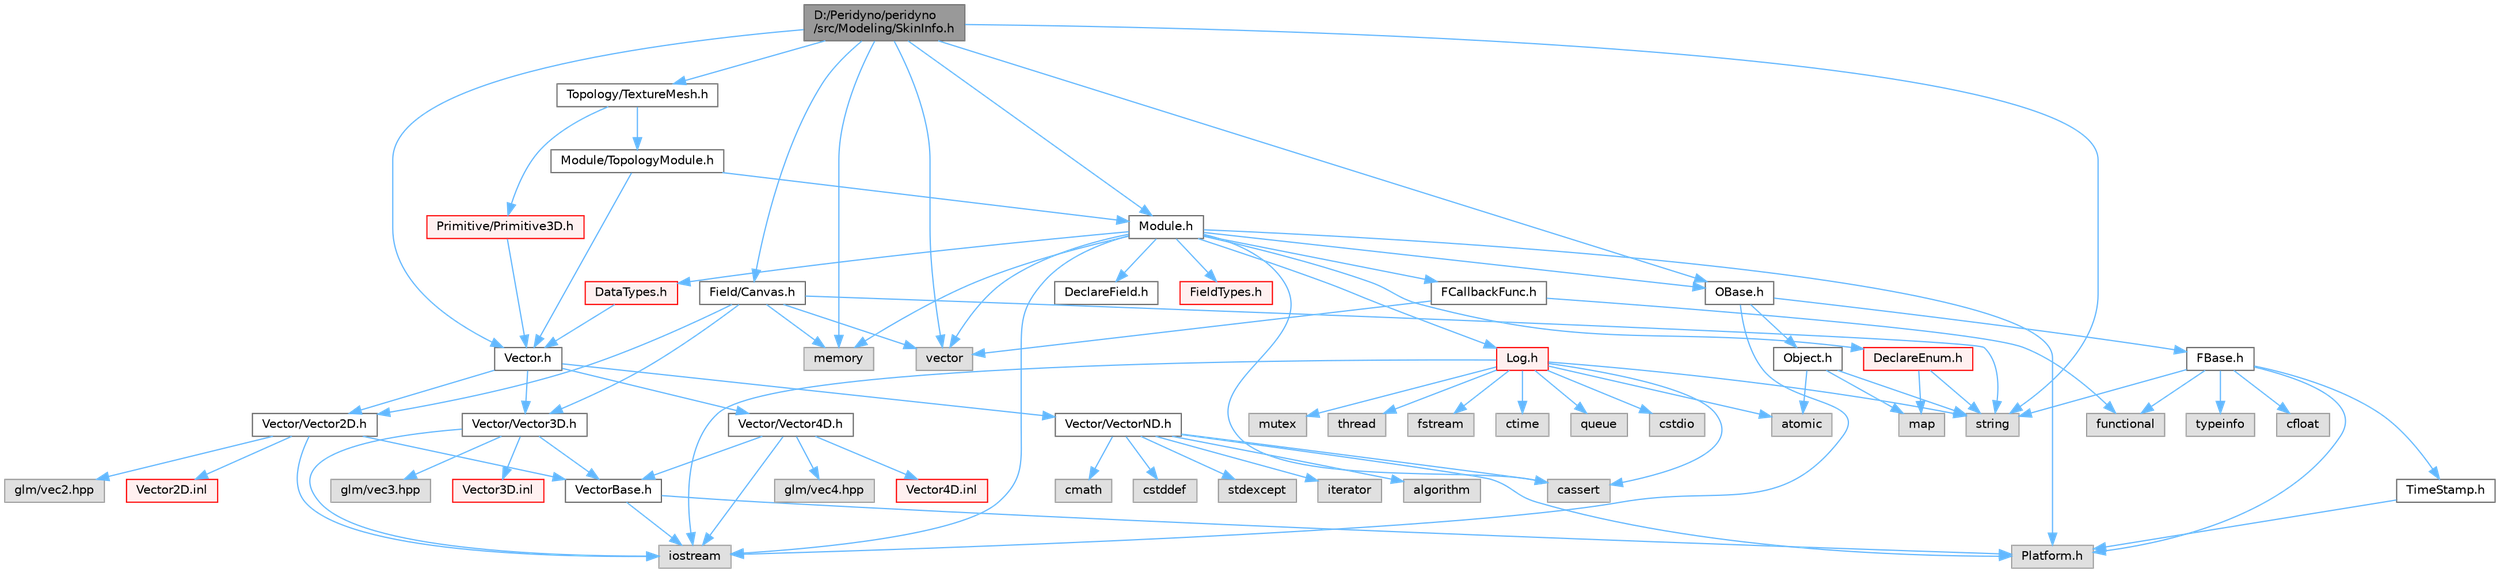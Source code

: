 digraph "D:/Peridyno/peridyno/src/Modeling/SkinInfo.h"
{
 // LATEX_PDF_SIZE
  bgcolor="transparent";
  edge [fontname=Helvetica,fontsize=10,labelfontname=Helvetica,labelfontsize=10];
  node [fontname=Helvetica,fontsize=10,shape=box,height=0.2,width=0.4];
  Node1 [id="Node000001",label="D:/Peridyno/peridyno\l/src/Modeling/SkinInfo.h",height=0.2,width=0.4,color="gray40", fillcolor="grey60", style="filled", fontcolor="black",tooltip=" "];
  Node1 -> Node2 [id="edge1_Node000001_Node000002",color="steelblue1",style="solid",tooltip=" "];
  Node2 [id="Node000002",label="vector",height=0.2,width=0.4,color="grey60", fillcolor="#E0E0E0", style="filled",tooltip=" "];
  Node1 -> Node3 [id="edge2_Node000001_Node000003",color="steelblue1",style="solid",tooltip=" "];
  Node3 [id="Node000003",label="memory",height=0.2,width=0.4,color="grey60", fillcolor="#E0E0E0", style="filled",tooltip=" "];
  Node1 -> Node4 [id="edge3_Node000001_Node000004",color="steelblue1",style="solid",tooltip=" "];
  Node4 [id="Node000004",label="string",height=0.2,width=0.4,color="grey60", fillcolor="#E0E0E0", style="filled",tooltip=" "];
  Node1 -> Node5 [id="edge4_Node000001_Node000005",color="steelblue1",style="solid",tooltip=" "];
  Node5 [id="Node000005",label="Vector.h",height=0.2,width=0.4,color="grey40", fillcolor="white", style="filled",URL="$_vector_8h.html",tooltip=" "];
  Node5 -> Node6 [id="edge5_Node000005_Node000006",color="steelblue1",style="solid",tooltip=" "];
  Node6 [id="Node000006",label="Vector/Vector2D.h",height=0.2,width=0.4,color="grey40", fillcolor="white", style="filled",URL="$_vector2_d_8h.html",tooltip=" "];
  Node6 -> Node7 [id="edge6_Node000006_Node000007",color="steelblue1",style="solid",tooltip=" "];
  Node7 [id="Node000007",label="glm/vec2.hpp",height=0.2,width=0.4,color="grey60", fillcolor="#E0E0E0", style="filled",tooltip=" "];
  Node6 -> Node8 [id="edge7_Node000006_Node000008",color="steelblue1",style="solid",tooltip=" "];
  Node8 [id="Node000008",label="iostream",height=0.2,width=0.4,color="grey60", fillcolor="#E0E0E0", style="filled",tooltip=" "];
  Node6 -> Node9 [id="edge8_Node000006_Node000009",color="steelblue1",style="solid",tooltip=" "];
  Node9 [id="Node000009",label="VectorBase.h",height=0.2,width=0.4,color="grey40", fillcolor="white", style="filled",URL="$_vector_base_8h.html",tooltip=" "];
  Node9 -> Node8 [id="edge9_Node000009_Node000008",color="steelblue1",style="solid",tooltip=" "];
  Node9 -> Node10 [id="edge10_Node000009_Node000010",color="steelblue1",style="solid",tooltip=" "];
  Node10 [id="Node000010",label="Platform.h",height=0.2,width=0.4,color="grey60", fillcolor="#E0E0E0", style="filled",tooltip=" "];
  Node6 -> Node11 [id="edge11_Node000006_Node000011",color="steelblue1",style="solid",tooltip=" "];
  Node11 [id="Node000011",label="Vector2D.inl",height=0.2,width=0.4,color="red", fillcolor="#FFF0F0", style="filled",URL="$_vector2_d_8inl.html",tooltip=" "];
  Node5 -> Node14 [id="edge12_Node000005_Node000014",color="steelblue1",style="solid",tooltip=" "];
  Node14 [id="Node000014",label="Vector/Vector3D.h",height=0.2,width=0.4,color="grey40", fillcolor="white", style="filled",URL="$_vector3_d_8h.html",tooltip=" "];
  Node14 -> Node15 [id="edge13_Node000014_Node000015",color="steelblue1",style="solid",tooltip=" "];
  Node15 [id="Node000015",label="glm/vec3.hpp",height=0.2,width=0.4,color="grey60", fillcolor="#E0E0E0", style="filled",tooltip=" "];
  Node14 -> Node8 [id="edge14_Node000014_Node000008",color="steelblue1",style="solid",tooltip=" "];
  Node14 -> Node9 [id="edge15_Node000014_Node000009",color="steelblue1",style="solid",tooltip=" "];
  Node14 -> Node16 [id="edge16_Node000014_Node000016",color="steelblue1",style="solid",tooltip=" "];
  Node16 [id="Node000016",label="Vector3D.inl",height=0.2,width=0.4,color="red", fillcolor="#FFF0F0", style="filled",URL="$_vector3_d_8inl.html",tooltip=" "];
  Node5 -> Node17 [id="edge17_Node000005_Node000017",color="steelblue1",style="solid",tooltip=" "];
  Node17 [id="Node000017",label="Vector/Vector4D.h",height=0.2,width=0.4,color="grey40", fillcolor="white", style="filled",URL="$_vector4_d_8h.html",tooltip=" "];
  Node17 -> Node18 [id="edge18_Node000017_Node000018",color="steelblue1",style="solid",tooltip=" "];
  Node18 [id="Node000018",label="glm/vec4.hpp",height=0.2,width=0.4,color="grey60", fillcolor="#E0E0E0", style="filled",tooltip=" "];
  Node17 -> Node8 [id="edge19_Node000017_Node000008",color="steelblue1",style="solid",tooltip=" "];
  Node17 -> Node9 [id="edge20_Node000017_Node000009",color="steelblue1",style="solid",tooltip=" "];
  Node17 -> Node19 [id="edge21_Node000017_Node000019",color="steelblue1",style="solid",tooltip=" "];
  Node19 [id="Node000019",label="Vector4D.inl",height=0.2,width=0.4,color="red", fillcolor="#FFF0F0", style="filled",URL="$_vector4_d_8inl.html",tooltip=" "];
  Node5 -> Node20 [id="edge22_Node000005_Node000020",color="steelblue1",style="solid",tooltip=" "];
  Node20 [id="Node000020",label="Vector/VectorND.h",height=0.2,width=0.4,color="grey40", fillcolor="white", style="filled",URL="$_vector_n_d_8h.html",tooltip=" "];
  Node20 -> Node21 [id="edge23_Node000020_Node000021",color="steelblue1",style="solid",tooltip=" "];
  Node21 [id="Node000021",label="cstddef",height=0.2,width=0.4,color="grey60", fillcolor="#E0E0E0", style="filled",tooltip=" "];
  Node20 -> Node22 [id="edge24_Node000020_Node000022",color="steelblue1",style="solid",tooltip=" "];
  Node22 [id="Node000022",label="stdexcept",height=0.2,width=0.4,color="grey60", fillcolor="#E0E0E0", style="filled",tooltip=" "];
  Node20 -> Node23 [id="edge25_Node000020_Node000023",color="steelblue1",style="solid",tooltip=" "];
  Node23 [id="Node000023",label="iterator",height=0.2,width=0.4,color="grey60", fillcolor="#E0E0E0", style="filled",tooltip=" "];
  Node20 -> Node24 [id="edge26_Node000020_Node000024",color="steelblue1",style="solid",tooltip=" "];
  Node24 [id="Node000024",label="algorithm",height=0.2,width=0.4,color="grey60", fillcolor="#E0E0E0", style="filled",tooltip=" "];
  Node20 -> Node25 [id="edge27_Node000020_Node000025",color="steelblue1",style="solid",tooltip=" "];
  Node25 [id="Node000025",label="cmath",height=0.2,width=0.4,color="grey60", fillcolor="#E0E0E0", style="filled",tooltip=" "];
  Node20 -> Node26 [id="edge28_Node000020_Node000026",color="steelblue1",style="solid",tooltip=" "];
  Node26 [id="Node000026",label="cassert",height=0.2,width=0.4,color="grey60", fillcolor="#E0E0E0", style="filled",tooltip=" "];
  Node20 -> Node10 [id="edge29_Node000020_Node000010",color="steelblue1",style="solid",tooltip=" "];
  Node1 -> Node27 [id="edge30_Node000001_Node000027",color="steelblue1",style="solid",tooltip=" "];
  Node27 [id="Node000027",label="OBase.h",height=0.2,width=0.4,color="grey40", fillcolor="white", style="filled",URL="$_o_base_8h.html",tooltip=" "];
  Node27 -> Node8 [id="edge31_Node000027_Node000008",color="steelblue1",style="solid",tooltip=" "];
  Node27 -> Node28 [id="edge32_Node000027_Node000028",color="steelblue1",style="solid",tooltip=" "];
  Node28 [id="Node000028",label="FBase.h",height=0.2,width=0.4,color="grey40", fillcolor="white", style="filled",URL="$_f_base_8h.html",tooltip=" "];
  Node28 -> Node10 [id="edge33_Node000028_Node000010",color="steelblue1",style="solid",tooltip=" "];
  Node28 -> Node29 [id="edge34_Node000028_Node000029",color="steelblue1",style="solid",tooltip=" "];
  Node29 [id="Node000029",label="TimeStamp.h",height=0.2,width=0.4,color="grey40", fillcolor="white", style="filled",URL="$_time_stamp_8h.html",tooltip=" "];
  Node29 -> Node10 [id="edge35_Node000029_Node000010",color="steelblue1",style="solid",tooltip=" "];
  Node28 -> Node30 [id="edge36_Node000028_Node000030",color="steelblue1",style="solid",tooltip=" "];
  Node30 [id="Node000030",label="typeinfo",height=0.2,width=0.4,color="grey60", fillcolor="#E0E0E0", style="filled",tooltip=" "];
  Node28 -> Node4 [id="edge37_Node000028_Node000004",color="steelblue1",style="solid",tooltip=" "];
  Node28 -> Node31 [id="edge38_Node000028_Node000031",color="steelblue1",style="solid",tooltip=" "];
  Node31 [id="Node000031",label="functional",height=0.2,width=0.4,color="grey60", fillcolor="#E0E0E0", style="filled",tooltip=" "];
  Node28 -> Node32 [id="edge39_Node000028_Node000032",color="steelblue1",style="solid",tooltip=" "];
  Node32 [id="Node000032",label="cfloat",height=0.2,width=0.4,color="grey60", fillcolor="#E0E0E0", style="filled",tooltip=" "];
  Node27 -> Node33 [id="edge40_Node000027_Node000033",color="steelblue1",style="solid",tooltip=" "];
  Node33 [id="Node000033",label="Object.h",height=0.2,width=0.4,color="grey40", fillcolor="white", style="filled",URL="$_object_8h.html",tooltip=" "];
  Node33 -> Node4 [id="edge41_Node000033_Node000004",color="steelblue1",style="solid",tooltip=" "];
  Node33 -> Node34 [id="edge42_Node000033_Node000034",color="steelblue1",style="solid",tooltip=" "];
  Node34 [id="Node000034",label="atomic",height=0.2,width=0.4,color="grey60", fillcolor="#E0E0E0", style="filled",tooltip=" "];
  Node33 -> Node35 [id="edge43_Node000033_Node000035",color="steelblue1",style="solid",tooltip=" "];
  Node35 [id="Node000035",label="map",height=0.2,width=0.4,color="grey60", fillcolor="#E0E0E0", style="filled",tooltip=" "];
  Node1 -> Node36 [id="edge44_Node000001_Node000036",color="steelblue1",style="solid",tooltip=" "];
  Node36 [id="Node000036",label="Module.h",height=0.2,width=0.4,color="grey40", fillcolor="white", style="filled",URL="$_module_8h.html",tooltip=" "];
  Node36 -> Node10 [id="edge45_Node000036_Node000010",color="steelblue1",style="solid",tooltip=" "];
  Node36 -> Node3 [id="edge46_Node000036_Node000003",color="steelblue1",style="solid",tooltip=" "];
  Node36 -> Node2 [id="edge47_Node000036_Node000002",color="steelblue1",style="solid",tooltip=" "];
  Node36 -> Node26 [id="edge48_Node000036_Node000026",color="steelblue1",style="solid",tooltip=" "];
  Node36 -> Node8 [id="edge49_Node000036_Node000008",color="steelblue1",style="solid",tooltip=" "];
  Node36 -> Node27 [id="edge50_Node000036_Node000027",color="steelblue1",style="solid",tooltip=" "];
  Node36 -> Node37 [id="edge51_Node000036_Node000037",color="steelblue1",style="solid",tooltip=" "];
  Node37 [id="Node000037",label="Log.h",height=0.2,width=0.4,color="red", fillcolor="#FFF0F0", style="filled",URL="$_log_8h.html",tooltip=" "];
  Node37 -> Node38 [id="edge52_Node000037_Node000038",color="steelblue1",style="solid",tooltip=" "];
  Node38 [id="Node000038",label="mutex",height=0.2,width=0.4,color="grey60", fillcolor="#E0E0E0", style="filled",tooltip=" "];
  Node37 -> Node39 [id="edge53_Node000037_Node000039",color="steelblue1",style="solid",tooltip=" "];
  Node39 [id="Node000039",label="thread",height=0.2,width=0.4,color="grey60", fillcolor="#E0E0E0", style="filled",tooltip=" "];
  Node37 -> Node4 [id="edge54_Node000037_Node000004",color="steelblue1",style="solid",tooltip=" "];
  Node37 -> Node40 [id="edge55_Node000037_Node000040",color="steelblue1",style="solid",tooltip=" "];
  Node40 [id="Node000040",label="fstream",height=0.2,width=0.4,color="grey60", fillcolor="#E0E0E0", style="filled",tooltip=" "];
  Node37 -> Node8 [id="edge56_Node000037_Node000008",color="steelblue1",style="solid",tooltip=" "];
  Node37 -> Node41 [id="edge57_Node000037_Node000041",color="steelblue1",style="solid",tooltip=" "];
  Node41 [id="Node000041",label="ctime",height=0.2,width=0.4,color="grey60", fillcolor="#E0E0E0", style="filled",tooltip=" "];
  Node37 -> Node42 [id="edge58_Node000037_Node000042",color="steelblue1",style="solid",tooltip=" "];
  Node42 [id="Node000042",label="queue",height=0.2,width=0.4,color="grey60", fillcolor="#E0E0E0", style="filled",tooltip=" "];
  Node37 -> Node43 [id="edge59_Node000037_Node000043",color="steelblue1",style="solid",tooltip=" "];
  Node43 [id="Node000043",label="cstdio",height=0.2,width=0.4,color="grey60", fillcolor="#E0E0E0", style="filled",tooltip=" "];
  Node37 -> Node26 [id="edge60_Node000037_Node000026",color="steelblue1",style="solid",tooltip=" "];
  Node37 -> Node34 [id="edge61_Node000037_Node000034",color="steelblue1",style="solid",tooltip=" "];
  Node36 -> Node46 [id="edge62_Node000036_Node000046",color="steelblue1",style="solid",tooltip=" "];
  Node46 [id="Node000046",label="DataTypes.h",height=0.2,width=0.4,color="red", fillcolor="#FFF0F0", style="filled",URL="$_data_types_8h.html",tooltip=" "];
  Node46 -> Node5 [id="edge63_Node000046_Node000005",color="steelblue1",style="solid",tooltip=" "];
  Node36 -> Node68 [id="edge64_Node000036_Node000068",color="steelblue1",style="solid",tooltip=" "];
  Node68 [id="Node000068",label="DeclareEnum.h",height=0.2,width=0.4,color="red", fillcolor="#FFF0F0", style="filled",URL="$_declare_enum_8h.html",tooltip=" "];
  Node68 -> Node35 [id="edge65_Node000068_Node000035",color="steelblue1",style="solid",tooltip=" "];
  Node68 -> Node4 [id="edge66_Node000068_Node000004",color="steelblue1",style="solid",tooltip=" "];
  Node36 -> Node83 [id="edge67_Node000036_Node000083",color="steelblue1",style="solid",tooltip=" "];
  Node83 [id="Node000083",label="DeclareField.h",height=0.2,width=0.4,color="grey40", fillcolor="white", style="filled",URL="$_declare_field_8h.html",tooltip=" "];
  Node36 -> Node84 [id="edge68_Node000036_Node000084",color="steelblue1",style="solid",tooltip=" "];
  Node84 [id="Node000084",label="FCallbackFunc.h",height=0.2,width=0.4,color="grey40", fillcolor="white", style="filled",URL="$_f_callback_func_8h.html",tooltip=" "];
  Node84 -> Node2 [id="edge69_Node000084_Node000002",color="steelblue1",style="solid",tooltip=" "];
  Node84 -> Node31 [id="edge70_Node000084_Node000031",color="steelblue1",style="solid",tooltip=" "];
  Node36 -> Node85 [id="edge71_Node000036_Node000085",color="steelblue1",style="solid",tooltip=" "];
  Node85 [id="Node000085",label="FieldTypes.h",height=0.2,width=0.4,color="red", fillcolor="#FFF0F0", style="filled",URL="$_field_types_8h.html",tooltip=" "];
  Node1 -> Node87 [id="edge72_Node000001_Node000087",color="steelblue1",style="solid",tooltip=" "];
  Node87 [id="Node000087",label="Topology/TextureMesh.h",height=0.2,width=0.4,color="grey40", fillcolor="white", style="filled",URL="$_texture_mesh_8h.html",tooltip=" "];
  Node87 -> Node88 [id="edge73_Node000087_Node000088",color="steelblue1",style="solid",tooltip=" "];
  Node88 [id="Node000088",label="Module/TopologyModule.h",height=0.2,width=0.4,color="grey40", fillcolor="white", style="filled",URL="$_topology_module_8h.html",tooltip=" "];
  Node88 -> Node5 [id="edge74_Node000088_Node000005",color="steelblue1",style="solid",tooltip=" "];
  Node88 -> Node36 [id="edge75_Node000088_Node000036",color="steelblue1",style="solid",tooltip=" "];
  Node87 -> Node89 [id="edge76_Node000087_Node000089",color="steelblue1",style="solid",tooltip=" "];
  Node89 [id="Node000089",label="Primitive/Primitive3D.h",height=0.2,width=0.4,color="red", fillcolor="#FFF0F0", style="filled",URL="$_primitive3_d_8h.html",tooltip=" "];
  Node89 -> Node5 [id="edge77_Node000089_Node000005",color="steelblue1",style="solid",tooltip=" "];
  Node1 -> Node93 [id="edge78_Node000001_Node000093",color="steelblue1",style="solid",tooltip=" "];
  Node93 [id="Node000093",label="Field/Canvas.h",height=0.2,width=0.4,color="grey40", fillcolor="white", style="filled",URL="$_canvas_8h.html",tooltip=" "];
  Node93 -> Node2 [id="edge79_Node000093_Node000002",color="steelblue1",style="solid",tooltip=" "];
  Node93 -> Node3 [id="edge80_Node000093_Node000003",color="steelblue1",style="solid",tooltip=" "];
  Node93 -> Node4 [id="edge81_Node000093_Node000004",color="steelblue1",style="solid",tooltip=" "];
  Node93 -> Node6 [id="edge82_Node000093_Node000006",color="steelblue1",style="solid",tooltip=" "];
  Node93 -> Node14 [id="edge83_Node000093_Node000014",color="steelblue1",style="solid",tooltip=" "];
}
